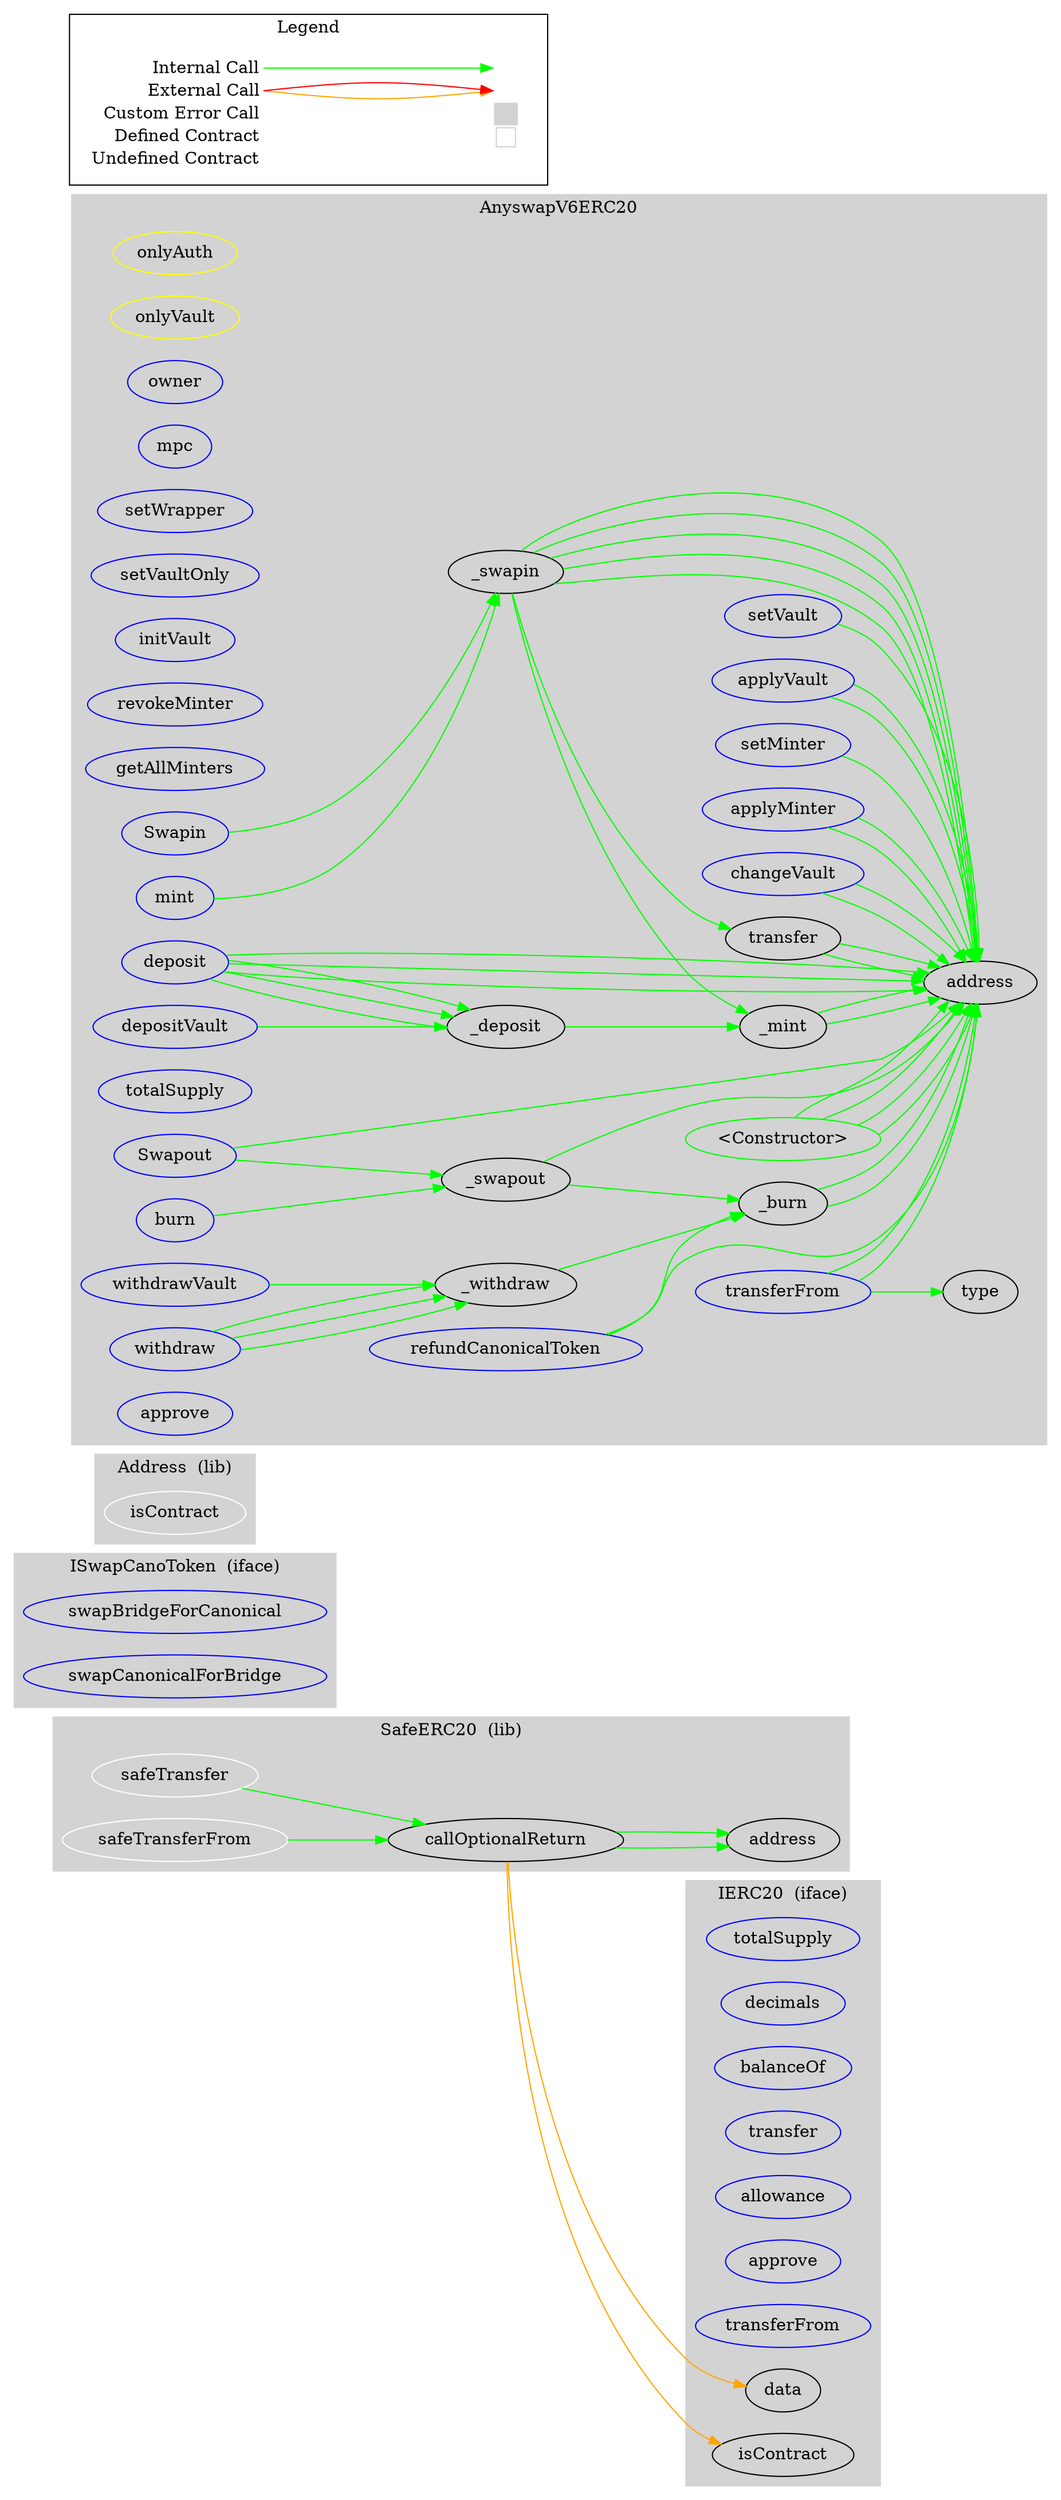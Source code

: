 digraph G {
  graph [ ratio = "auto", page = "100", compound =true ];
subgraph "clusterIERC20" {
  graph [ label = "IERC20  (iface)", color = "lightgray", style = "filled", bgcolor = "lightgray" ];
  "IERC20.totalSupply" [ label = "totalSupply", color = "blue" ];
  "IERC20.decimals" [ label = "decimals", color = "blue" ];
  "IERC20.balanceOf" [ label = "balanceOf", color = "blue" ];
  "IERC20.transfer" [ label = "transfer", color = "blue" ];
  "IERC20.allowance" [ label = "allowance", color = "blue" ];
  "IERC20.approve" [ label = "approve", color = "blue" ];
  "IERC20.transferFrom" [ label = "transferFrom", color = "blue" ];
  "IERC20.isContract" [ label = "isContract" ];
  "IERC20.data" [ label = "data" ];
}

subgraph "clusterISwapCanoToken" {
  graph [ label = "ISwapCanoToken  (iface)", color = "lightgray", style = "filled", bgcolor = "lightgray" ];
  "ISwapCanoToken.swapBridgeForCanonical" [ label = "swapBridgeForCanonical", color = "blue" ];
  "ISwapCanoToken.swapCanonicalForBridge" [ label = "swapCanonicalForBridge", color = "blue" ];
}

subgraph "clusterAddress" {
  graph [ label = "Address  (lib)", color = "lightgray", style = "filled", bgcolor = "lightgray" ];
  "Address.isContract" [ label = "isContract", color = "white" ];
}

subgraph "clusterSafeERC20" {
  graph [ label = "SafeERC20  (lib)", color = "lightgray", style = "filled", bgcolor = "lightgray" ];
  "SafeERC20.safeTransfer" [ label = "safeTransfer", color = "white" ];
  "SafeERC20.safeTransferFrom" [ label = "safeTransferFrom", color = "white" ];
  "SafeERC20.callOptionalReturn" [ label = "callOptionalReturn" ];
  "SafeERC20.address" [ label = "address" ];
}

subgraph "clusterAnyswapV6ERC20" {
  graph [ label = "AnyswapV6ERC20", color = "lightgray", style = "filled", bgcolor = "lightgray" ];
  "AnyswapV6ERC20.onlyAuth" [ label = "onlyAuth", color = "yellow" ];
  "AnyswapV6ERC20.onlyVault" [ label = "onlyVault", color = "yellow" ];
  "AnyswapV6ERC20.owner" [ label = "owner", color = "blue" ];
  "AnyswapV6ERC20.mpc" [ label = "mpc", color = "blue" ];
  "AnyswapV6ERC20.setWrapper" [ label = "setWrapper", color = "blue" ];
  "AnyswapV6ERC20.setVaultOnly" [ label = "setVaultOnly", color = "blue" ];
  "AnyswapV6ERC20.initVault" [ label = "initVault", color = "blue" ];
  "AnyswapV6ERC20.setVault" [ label = "setVault", color = "blue" ];
  "AnyswapV6ERC20.applyVault" [ label = "applyVault", color = "blue" ];
  "AnyswapV6ERC20.setMinter" [ label = "setMinter", color = "blue" ];
  "AnyswapV6ERC20.applyMinter" [ label = "applyMinter", color = "blue" ];
  "AnyswapV6ERC20.revokeMinter" [ label = "revokeMinter", color = "blue" ];
  "AnyswapV6ERC20.getAllMinters" [ label = "getAllMinters", color = "blue" ];
  "AnyswapV6ERC20.changeVault" [ label = "changeVault", color = "blue" ];
  "AnyswapV6ERC20.mint" [ label = "mint", color = "blue" ];
  "AnyswapV6ERC20.burn" [ label = "burn", color = "blue" ];
  "AnyswapV6ERC20.Swapin" [ label = "Swapin", color = "blue" ];
  "AnyswapV6ERC20.Swapout" [ label = "Swapout", color = "blue" ];
  "AnyswapV6ERC20._swapin" [ label = "_swapin" ];
  "AnyswapV6ERC20._swapout" [ label = "_swapout" ];
  "AnyswapV6ERC20.refundCanonicalToken" [ label = "refundCanonicalToken", color = "blue" ];
  "AnyswapV6ERC20.<Constructor>" [ label = "<Constructor>", color = "green" ];
  "AnyswapV6ERC20.totalSupply" [ label = "totalSupply", color = "blue" ];
  "AnyswapV6ERC20.deposit" [ label = "deposit", color = "blue" ];
  "AnyswapV6ERC20.depositVault" [ label = "depositVault", color = "blue" ];
  "AnyswapV6ERC20._deposit" [ label = "_deposit" ];
  "AnyswapV6ERC20.withdraw" [ label = "withdraw", color = "blue" ];
  "AnyswapV6ERC20.withdrawVault" [ label = "withdrawVault", color = "blue" ];
  "AnyswapV6ERC20._withdraw" [ label = "_withdraw" ];
  "AnyswapV6ERC20._mint" [ label = "_mint" ];
  "AnyswapV6ERC20._burn" [ label = "_burn" ];
  "AnyswapV6ERC20.approve" [ label = "approve", color = "blue" ];
  "AnyswapV6ERC20.transfer" [ label = "transfer" ];
  "AnyswapV6ERC20.transferFrom" [ label = "transferFrom", color = "blue" ];
  "AnyswapV6ERC20.address" [ label = "address" ];
  "AnyswapV6ERC20.type" [ label = "type" ];
}

  "SafeERC20.safeTransfer";
  "SafeERC20.callOptionalReturn";
  "SafeERC20.safeTransferFrom";
  "IERC20.isContract";
  "SafeERC20.address";
  "IERC20.data";
  "AnyswapV6ERC20.setVault";
  "AnyswapV6ERC20.address";
  "AnyswapV6ERC20.applyVault";
  "AnyswapV6ERC20.setMinter";
  "AnyswapV6ERC20.applyMinter";
  "AnyswapV6ERC20.changeVault";
  "AnyswapV6ERC20.mint";
  "AnyswapV6ERC20._swapin";
  "AnyswapV6ERC20.burn";
  "AnyswapV6ERC20._swapout";
  "AnyswapV6ERC20.Swapin";
  "AnyswapV6ERC20.Swapout";
  "AnyswapV6ERC20._mint";
  "AnyswapV6ERC20.transfer";
  "AnyswapV6ERC20._burn";
  "AnyswapV6ERC20.refundCanonicalToken";
  "AnyswapV6ERC20.<Constructor>";
  "AnyswapV6ERC20.deposit";
  "AnyswapV6ERC20._deposit";
  "AnyswapV6ERC20.depositVault";
  "AnyswapV6ERC20.withdraw";
  "AnyswapV6ERC20._withdraw";
  "AnyswapV6ERC20.withdrawVault";
  "AnyswapV6ERC20.transferFrom";
  "AnyswapV6ERC20.type";
  "SafeERC20.safeTransfer" -> "SafeERC20.callOptionalReturn" [ color = "green" ];
  "SafeERC20.safeTransferFrom" -> "SafeERC20.callOptionalReturn" [ color = "green" ];
  "SafeERC20.callOptionalReturn" -> "IERC20.isContract" [ color = "orange" ];
  "SafeERC20.callOptionalReturn" -> "SafeERC20.address" [ color = "green" ];
  "SafeERC20.callOptionalReturn" -> "IERC20.data" [ color = "orange" ];
  "SafeERC20.callOptionalReturn" -> "SafeERC20.address" [ color = "green" ];
  "AnyswapV6ERC20.setVault" -> "AnyswapV6ERC20.address" [ color = "green" ];
  "AnyswapV6ERC20.applyVault" -> "AnyswapV6ERC20.address" [ color = "green" ];
  "AnyswapV6ERC20.applyVault" -> "AnyswapV6ERC20.address" [ color = "green" ];
  "AnyswapV6ERC20.setMinter" -> "AnyswapV6ERC20.address" [ color = "green" ];
  "AnyswapV6ERC20.applyMinter" -> "AnyswapV6ERC20.address" [ color = "green" ];
  "AnyswapV6ERC20.applyMinter" -> "AnyswapV6ERC20.address" [ color = "green" ];
  "AnyswapV6ERC20.changeVault" -> "AnyswapV6ERC20.address" [ color = "green" ];
  "AnyswapV6ERC20.changeVault" -> "AnyswapV6ERC20.address" [ color = "green" ];
  "AnyswapV6ERC20.mint" -> "AnyswapV6ERC20._swapin" [ color = "green" ];
  "AnyswapV6ERC20.burn" -> "AnyswapV6ERC20._swapout" [ color = "green" ];
  "AnyswapV6ERC20.Swapin" -> "AnyswapV6ERC20._swapin" [ color = "green" ];
  "AnyswapV6ERC20.Swapout" -> "AnyswapV6ERC20.address" [ color = "green" ];
  "AnyswapV6ERC20.Swapout" -> "AnyswapV6ERC20._swapout" [ color = "green" ];
  "AnyswapV6ERC20._swapin" -> "AnyswapV6ERC20.address" [ color = "green" ];
  "AnyswapV6ERC20._swapin" -> "AnyswapV6ERC20._mint" [ color = "green" ];
  "AnyswapV6ERC20._swapin" -> "AnyswapV6ERC20.address" [ color = "green" ];
  "AnyswapV6ERC20._swapin" -> "AnyswapV6ERC20.address" [ color = "green" ];
  "AnyswapV6ERC20._swapin" -> "AnyswapV6ERC20.address" [ color = "green" ];
  "AnyswapV6ERC20._swapin" -> "AnyswapV6ERC20.address" [ color = "green" ];
  "AnyswapV6ERC20._swapin" -> "AnyswapV6ERC20.transfer" [ color = "green" ];
  "AnyswapV6ERC20._swapout" -> "AnyswapV6ERC20._burn" [ color = "green" ];
  "AnyswapV6ERC20._swapout" -> "AnyswapV6ERC20.address" [ color = "green" ];
  "AnyswapV6ERC20.refundCanonicalToken" -> "AnyswapV6ERC20.address" [ color = "green" ];
  "AnyswapV6ERC20.refundCanonicalToken" -> "AnyswapV6ERC20._burn" [ color = "green" ];
  "AnyswapV6ERC20.<Constructor>" -> "AnyswapV6ERC20.address" [ color = "green" ];
  "AnyswapV6ERC20.<Constructor>" -> "AnyswapV6ERC20.address" [ color = "green" ];
  "AnyswapV6ERC20.<Constructor>" -> "AnyswapV6ERC20.address" [ color = "green" ];
  "AnyswapV6ERC20.<Constructor>" -> "AnyswapV6ERC20.address" [ color = "green" ];
  "AnyswapV6ERC20.deposit" -> "AnyswapV6ERC20.address" [ color = "green" ];
  "AnyswapV6ERC20.deposit" -> "AnyswapV6ERC20._deposit" [ color = "green" ];
  "AnyswapV6ERC20.deposit" -> "AnyswapV6ERC20.address" [ color = "green" ];
  "AnyswapV6ERC20.deposit" -> "AnyswapV6ERC20._deposit" [ color = "green" ];
  "AnyswapV6ERC20.deposit" -> "AnyswapV6ERC20.address" [ color = "green" ];
  "AnyswapV6ERC20.deposit" -> "AnyswapV6ERC20._deposit" [ color = "green" ];
  "AnyswapV6ERC20.depositVault" -> "AnyswapV6ERC20._deposit" [ color = "green" ];
  "AnyswapV6ERC20._deposit" -> "AnyswapV6ERC20._mint" [ color = "green" ];
  "AnyswapV6ERC20.withdraw" -> "AnyswapV6ERC20._withdraw" [ color = "green" ];
  "AnyswapV6ERC20.withdraw" -> "AnyswapV6ERC20._withdraw" [ color = "green" ];
  "AnyswapV6ERC20.withdraw" -> "AnyswapV6ERC20._withdraw" [ color = "green" ];
  "AnyswapV6ERC20.withdrawVault" -> "AnyswapV6ERC20._withdraw" [ color = "green" ];
  "AnyswapV6ERC20._withdraw" -> "AnyswapV6ERC20._burn" [ color = "green" ];
  "AnyswapV6ERC20._mint" -> "AnyswapV6ERC20.address" [ color = "green" ];
  "AnyswapV6ERC20._mint" -> "AnyswapV6ERC20.address" [ color = "green" ];
  "AnyswapV6ERC20._burn" -> "AnyswapV6ERC20.address" [ color = "green" ];
  "AnyswapV6ERC20._burn" -> "AnyswapV6ERC20.address" [ color = "green" ];
  "AnyswapV6ERC20.transfer" -> "AnyswapV6ERC20.address" [ color = "green" ];
  "AnyswapV6ERC20.transfer" -> "AnyswapV6ERC20.address" [ color = "green" ];
  "AnyswapV6ERC20.transferFrom" -> "AnyswapV6ERC20.address" [ color = "green" ];
  "AnyswapV6ERC20.transferFrom" -> "AnyswapV6ERC20.address" [ color = "green" ];
  "AnyswapV6ERC20.transferFrom" -> "AnyswapV6ERC20.type" [ color = "green" ];


rankdir=LR
node [shape=plaintext]
subgraph cluster_01 { 
label = "Legend";
key [label=<<table border="0" cellpadding="2" cellspacing="0" cellborder="0">
  <tr><td align="right" port="i1">Internal Call</td></tr>
  <tr><td align="right" port="i2">External Call</td></tr>
  <tr><td align="right" port="i2">Custom Error Call</td></tr>
  <tr><td align="right" port="i3">Defined Contract</td></tr>
  <tr><td align="right" port="i4">Undefined Contract</td></tr>
  </table>>]
key2 [label=<<table border="0" cellpadding="2" cellspacing="0" cellborder="0">
  <tr><td port="i1">&nbsp;&nbsp;&nbsp;</td></tr>
  <tr><td port="i2">&nbsp;&nbsp;&nbsp;</td></tr>
  <tr><td port="i3" bgcolor="lightgray">&nbsp;&nbsp;&nbsp;</td></tr>
  <tr><td port="i4">
    <table border="1" cellborder="0" cellspacing="0" cellpadding="7" color="lightgray">
      <tr>
       <td></td>
      </tr>
     </table>
  </td></tr>
  </table>>]
key:i1:e -> key2:i1:w [color="green"]
key:i2:e -> key2:i2:w [color="orange"]
key:i2:e -> key2:i2:w [color="red"]
}
}

